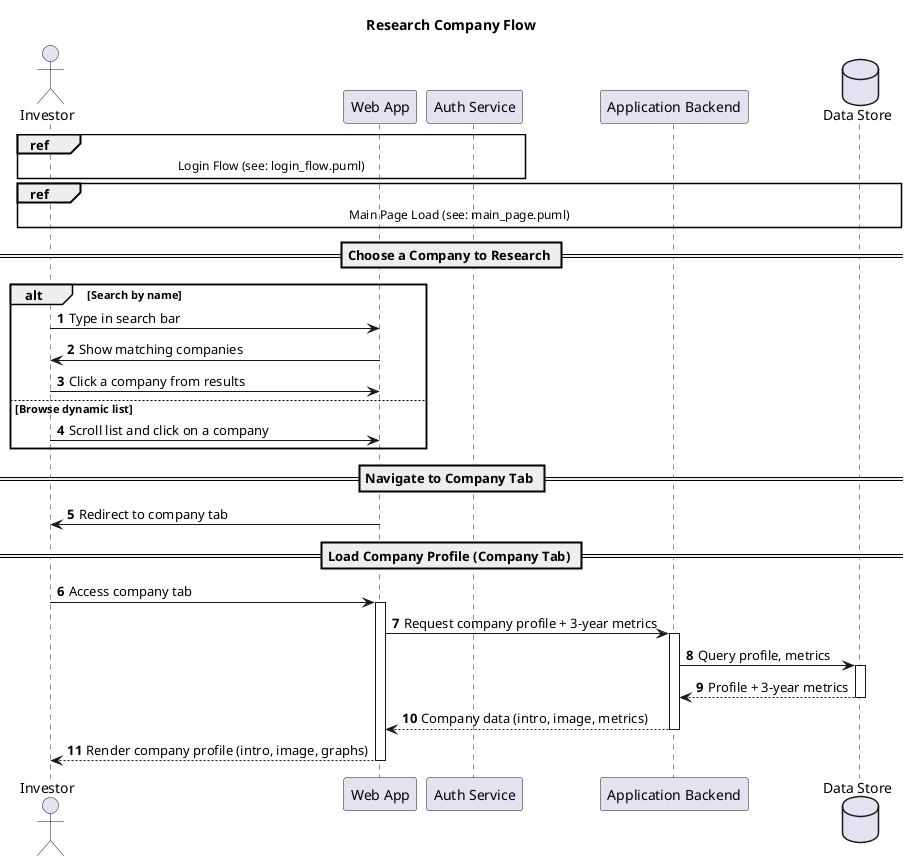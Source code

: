 @startuml Research Company
title Research Company Flow 

autonumber
actor Investor
participant "Web App" as Web
participant "Auth Service" as Auth
participant "Application Backend" as Backend
database "Data Store" as Store

ref over Investor, Web, Auth
  Login Flow (see: login_flow.puml)
end ref

ref over Investor, Web, Backend, Store
  Main Page Load (see: main_page.puml)
end ref

== Choose a Company to Research ==
alt Search by name
  Investor -> Web: Type in search bar
  Web -> Investor: Show matching companies
  Investor -> Web: Click a company from results
else Browse dynamic list
  Investor -> Web: Scroll list and click on a company
end

== Navigate to Company Tab ==
Web -> Investor: Redirect to company tab

== Load Company Profile (Company Tab) ==
Investor -> Web: Access company tab
activate Web
Web -> Backend: Request company profile + 3-year metrics
activate Backend
Backend -> Store: Query profile, metrics
activate Store
Store --> Backend: Profile + 3-year metrics
deactivate Store
Backend --> Web: Company data (intro, image, metrics)
deactivate Backend
Web --> Investor: Render company profile (intro, image, graphs)
deactivate Web

@enduml